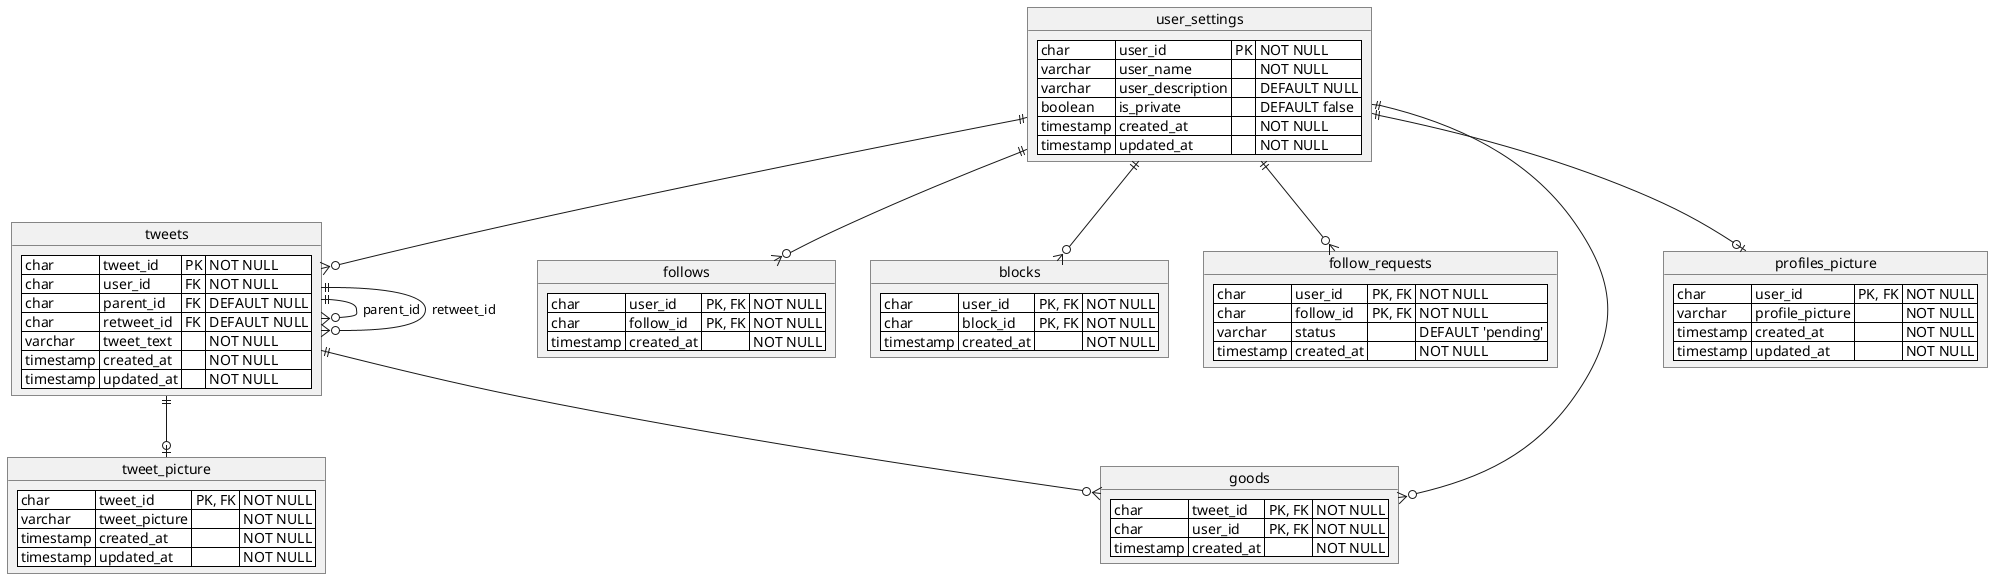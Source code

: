 @startuml

object user_settings {
    <#white>| char | user_id | PK | NOT NULL |
    <#white>| varchar | user_name | | NOT NULL |
    <#white>| varchar | user_description | | DEFAULT NULL |
    <#white>| boolean | is_private | | DEFAULT false |
    <#white>| timestamp | created_at | | NOT NULL |
    <#white>| timestamp | updated_at | | NOT NULL |
}

object tweets {
    <#white>| char | tweet_id | PK | NOT NULL |
    <#white>| char | user_id | FK | NOT NULL |
    <#white>| char | parent_id | FK | DEFAULT NULL |
    <#white>| char | retweet_id | FK | DEFAULT NULL |
    <#white>| varchar | tweet_text | | NOT NULL |
    <#white>| timestamp | created_at | | NOT NULL |
    <#white>| timestamp | updated_at | | NOT NULL |
}

object follows {
    <#white>| char | user_id | PK, FK | NOT NULL |
    <#white>| char | follow_id | PK, FK | NOT NULL |
    <#white>| timestamp | created_at | | NOT NULL |
}

object blocks {
    <#white>| char | user_id | PK, FK | NOT NULL |
    <#white>| char | block_id | PK, FK | NOT NULL |
    <#white>| timestamp | created_at | | NOT NULL |

}

object follow_requests {
    <#white>| char | user_id | PK, FK | NOT NULL |
    <#white>| char | follow_id | PK, FK | NOT NULL |
    <#white>| varchar | status | | DEFAULT 'pending' |
    <#white>| timestamp | created_at | | NOT NULL |
}

object goods {
    <#white>| char | tweet_id | PK, FK | NOT NULL |
    <#white>| char | user_id | PK, FK | NOT NULL |
    <#white>| timestamp | created_at | | NOT NULL |
}

object profiles_picture {
    <#white>| char | user_id | PK, FK | NOT NULL |
    <#white>| varchar | profile_picture | | NOT NULL |
    <#white>| timestamp | created_at | | NOT NULL |
    <#white>| timestamp | updated_at | | NOT NULL |
}

object tweet_picture {
    <#white>| char | tweet_id | PK, FK | NOT NULL |
    <#white>| varchar | tweet_picture | | NOT NULL |
    <#white>| timestamp | created_at | | NOT NULL |
    <#white>| timestamp | updated_at | | NOT NULL |
}

user_settings ||--o{ tweets
user_settings ||--o{ follows
user_settings ||--o{ follow_requests
user_settings ||--o{ blocks
tweets ||--o{ goods
user_settings ||--o{ goods
tweets ||--o{ tweets : parent_id
tweets ||--o{ tweets : retweet_id
user_settings ||--o| profiles_picture
tweets ||--o| tweet_picture

@enduml
